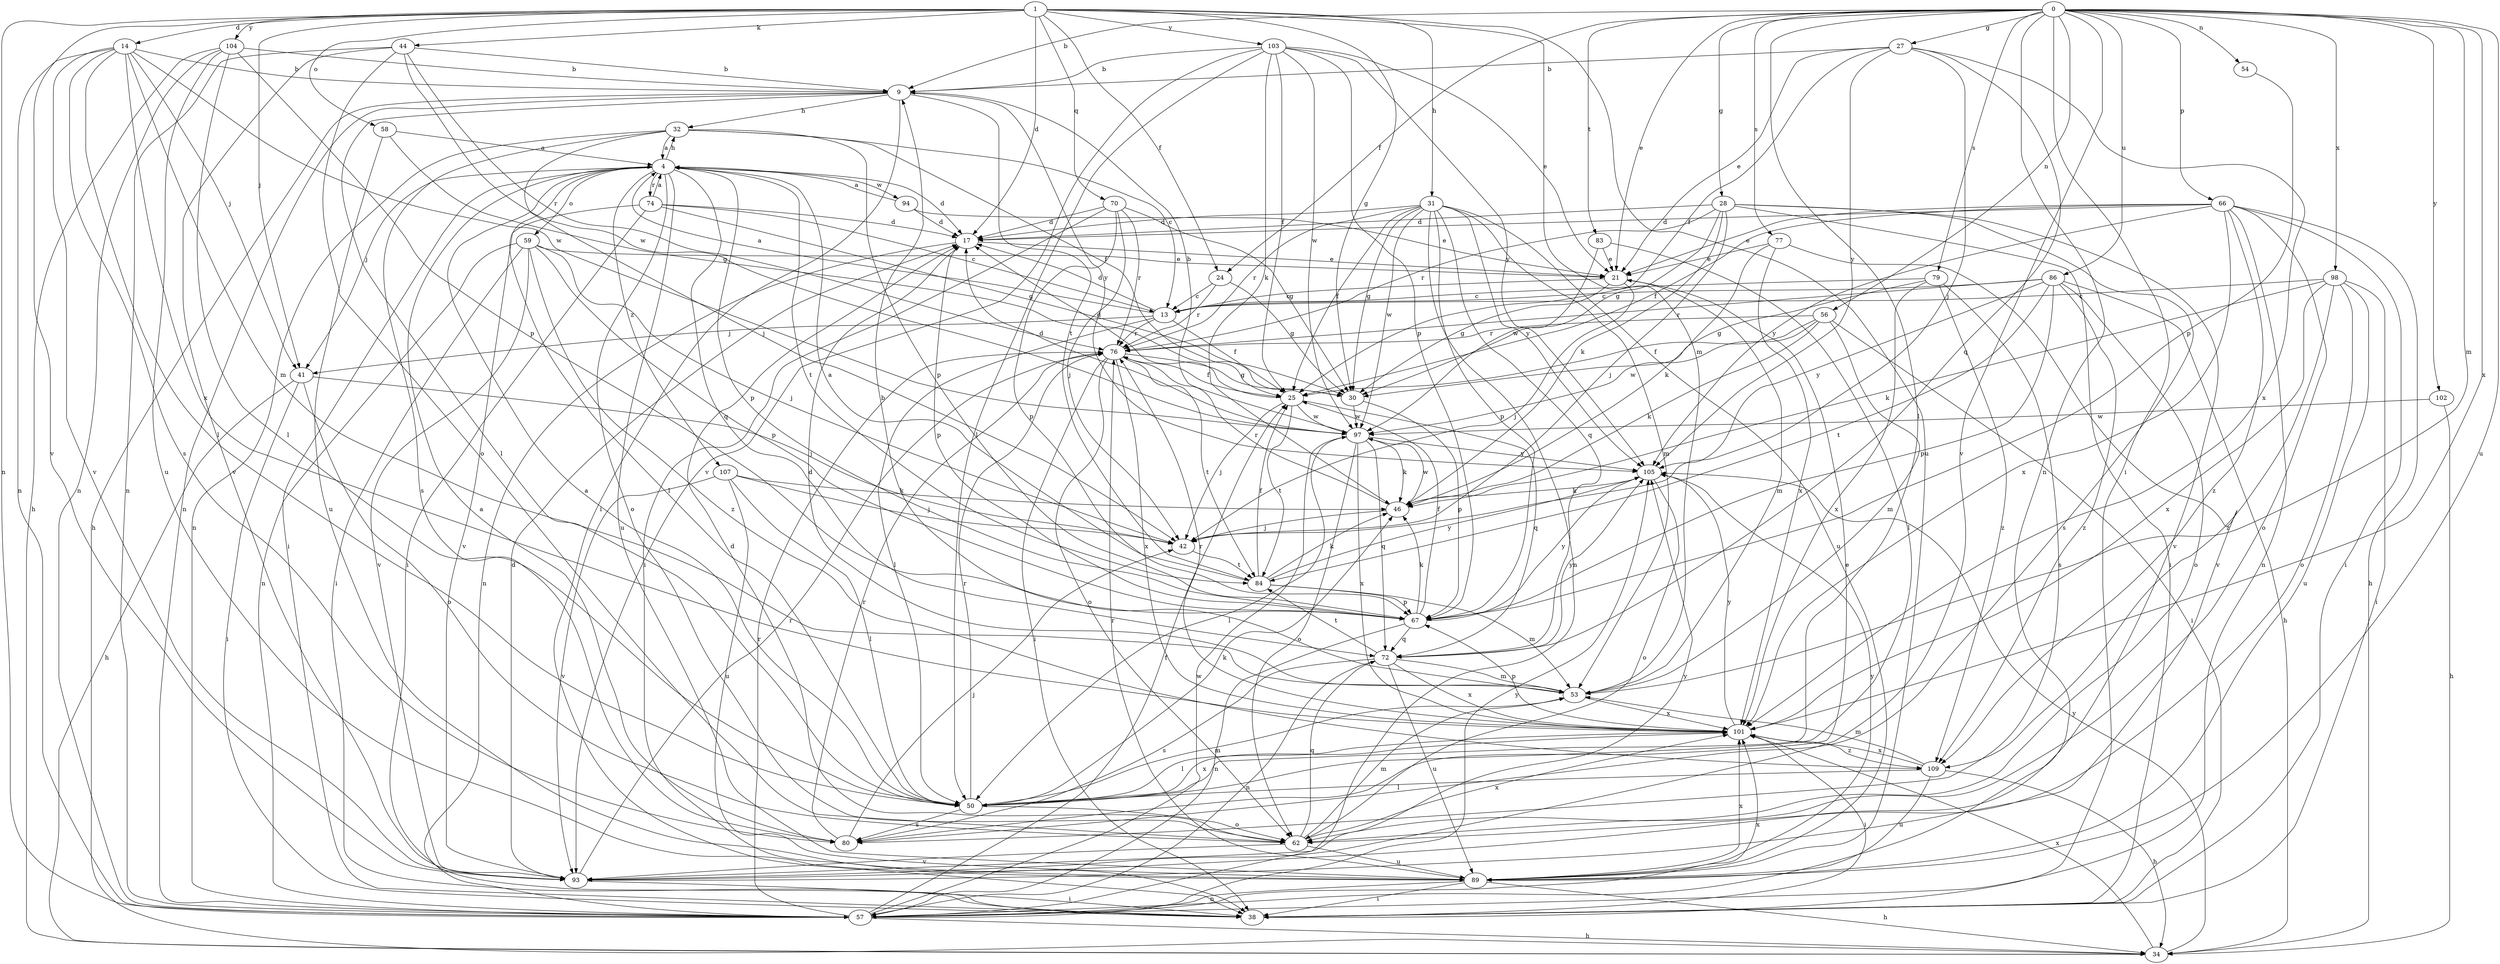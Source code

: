 strict digraph  {
0;
1;
4;
9;
13;
14;
17;
21;
24;
25;
27;
28;
30;
31;
32;
34;
38;
41;
42;
44;
46;
50;
53;
54;
56;
57;
58;
59;
62;
66;
67;
70;
72;
74;
76;
77;
79;
80;
83;
84;
86;
89;
93;
94;
97;
98;
101;
102;
103;
104;
105;
107;
109;
0 -> 9  [label=b];
0 -> 21  [label=e];
0 -> 24  [label=f];
0 -> 27  [label=g];
0 -> 28  [label=g];
0 -> 38  [label=i];
0 -> 50  [label=l];
0 -> 53  [label=m];
0 -> 54  [label=n];
0 -> 56  [label=n];
0 -> 57  [label=n];
0 -> 66  [label=p];
0 -> 77  [label=s];
0 -> 79  [label=s];
0 -> 83  [label=t];
0 -> 86  [label=u];
0 -> 89  [label=u];
0 -> 93  [label=v];
0 -> 98  [label=x];
0 -> 101  [label=x];
0 -> 102  [label=y];
1 -> 14  [label=d];
1 -> 17  [label=d];
1 -> 24  [label=f];
1 -> 30  [label=g];
1 -> 31  [label=h];
1 -> 41  [label=j];
1 -> 44  [label=k];
1 -> 53  [label=m];
1 -> 57  [label=n];
1 -> 58  [label=o];
1 -> 70  [label=q];
1 -> 89  [label=u];
1 -> 93  [label=v];
1 -> 103  [label=y];
1 -> 104  [label=y];
4 -> 17  [label=d];
4 -> 32  [label=h];
4 -> 38  [label=i];
4 -> 41  [label=j];
4 -> 50  [label=l];
4 -> 59  [label=o];
4 -> 62  [label=o];
4 -> 67  [label=p];
4 -> 72  [label=q];
4 -> 74  [label=r];
4 -> 84  [label=t];
4 -> 89  [label=u];
4 -> 94  [label=w];
4 -> 107  [label=z];
9 -> 32  [label=h];
9 -> 34  [label=h];
9 -> 38  [label=i];
9 -> 50  [label=l];
9 -> 57  [label=n];
9 -> 84  [label=t];
9 -> 105  [label=y];
13 -> 4  [label=a];
13 -> 17  [label=d];
13 -> 25  [label=f];
13 -> 41  [label=j];
13 -> 50  [label=l];
13 -> 76  [label=r];
14 -> 9  [label=b];
14 -> 41  [label=j];
14 -> 50  [label=l];
14 -> 53  [label=m];
14 -> 57  [label=n];
14 -> 80  [label=s];
14 -> 93  [label=v];
14 -> 97  [label=w];
14 -> 101  [label=x];
17 -> 21  [label=e];
17 -> 57  [label=n];
17 -> 67  [label=p];
21 -> 13  [label=c];
21 -> 30  [label=g];
21 -> 42  [label=j];
21 -> 53  [label=m];
24 -> 13  [label=c];
24 -> 30  [label=g];
24 -> 76  [label=r];
25 -> 17  [label=d];
25 -> 42  [label=j];
25 -> 72  [label=q];
25 -> 84  [label=t];
25 -> 97  [label=w];
27 -> 9  [label=b];
27 -> 21  [label=e];
27 -> 25  [label=f];
27 -> 42  [label=j];
27 -> 72  [label=q];
27 -> 101  [label=x];
27 -> 105  [label=y];
28 -> 17  [label=d];
28 -> 30  [label=g];
28 -> 38  [label=i];
28 -> 42  [label=j];
28 -> 46  [label=k];
28 -> 76  [label=r];
28 -> 80  [label=s];
28 -> 93  [label=v];
30 -> 67  [label=p];
30 -> 97  [label=w];
31 -> 17  [label=d];
31 -> 25  [label=f];
31 -> 30  [label=g];
31 -> 53  [label=m];
31 -> 57  [label=n];
31 -> 67  [label=p];
31 -> 72  [label=q];
31 -> 76  [label=r];
31 -> 89  [label=u];
31 -> 97  [label=w];
31 -> 105  [label=y];
32 -> 4  [label=a];
32 -> 13  [label=c];
32 -> 25  [label=f];
32 -> 42  [label=j];
32 -> 57  [label=n];
32 -> 67  [label=p];
32 -> 80  [label=s];
34 -> 101  [label=x];
34 -> 105  [label=y];
41 -> 34  [label=h];
41 -> 38  [label=i];
41 -> 42  [label=j];
41 -> 62  [label=o];
42 -> 84  [label=t];
44 -> 9  [label=b];
44 -> 57  [label=n];
44 -> 62  [label=o];
44 -> 76  [label=r];
44 -> 93  [label=v];
44 -> 97  [label=w];
46 -> 42  [label=j];
46 -> 76  [label=r];
46 -> 97  [label=w];
50 -> 4  [label=a];
50 -> 46  [label=k];
50 -> 53  [label=m];
50 -> 62  [label=o];
50 -> 76  [label=r];
50 -> 80  [label=s];
50 -> 101  [label=x];
53 -> 9  [label=b];
53 -> 17  [label=d];
53 -> 101  [label=x];
54 -> 67  [label=p];
56 -> 25  [label=f];
56 -> 38  [label=i];
56 -> 46  [label=k];
56 -> 53  [label=m];
56 -> 76  [label=r];
56 -> 97  [label=w];
57 -> 25  [label=f];
57 -> 34  [label=h];
57 -> 76  [label=r];
57 -> 97  [label=w];
57 -> 101  [label=x];
57 -> 105  [label=y];
58 -> 4  [label=a];
58 -> 30  [label=g];
58 -> 89  [label=u];
59 -> 21  [label=e];
59 -> 38  [label=i];
59 -> 42  [label=j];
59 -> 57  [label=n];
59 -> 67  [label=p];
59 -> 93  [label=v];
59 -> 109  [label=z];
62 -> 17  [label=d];
62 -> 53  [label=m];
62 -> 72  [label=q];
62 -> 89  [label=u];
62 -> 93  [label=v];
62 -> 101  [label=x];
66 -> 17  [label=d];
66 -> 21  [label=e];
66 -> 25  [label=f];
66 -> 34  [label=h];
66 -> 38  [label=i];
66 -> 57  [label=n];
66 -> 62  [label=o];
66 -> 101  [label=x];
66 -> 105  [label=y];
66 -> 109  [label=z];
67 -> 25  [label=f];
67 -> 46  [label=k];
67 -> 57  [label=n];
67 -> 72  [label=q];
67 -> 105  [label=y];
70 -> 17  [label=d];
70 -> 30  [label=g];
70 -> 38  [label=i];
70 -> 42  [label=j];
70 -> 67  [label=p];
70 -> 76  [label=r];
72 -> 53  [label=m];
72 -> 57  [label=n];
72 -> 80  [label=s];
72 -> 84  [label=t];
72 -> 89  [label=u];
72 -> 101  [label=x];
72 -> 105  [label=y];
74 -> 4  [label=a];
74 -> 13  [label=c];
74 -> 17  [label=d];
74 -> 30  [label=g];
74 -> 38  [label=i];
74 -> 93  [label=v];
76 -> 25  [label=f];
76 -> 30  [label=g];
76 -> 38  [label=i];
76 -> 62  [label=o];
76 -> 84  [label=t];
76 -> 101  [label=x];
77 -> 21  [label=e];
77 -> 46  [label=k];
77 -> 93  [label=v];
77 -> 101  [label=x];
79 -> 13  [label=c];
79 -> 30  [label=g];
79 -> 80  [label=s];
79 -> 101  [label=x];
79 -> 109  [label=z];
80 -> 4  [label=a];
80 -> 21  [label=e];
80 -> 42  [label=j];
80 -> 76  [label=r];
83 -> 21  [label=e];
83 -> 50  [label=l];
83 -> 97  [label=w];
84 -> 4  [label=a];
84 -> 25  [label=f];
84 -> 46  [label=k];
84 -> 53  [label=m];
84 -> 67  [label=p];
84 -> 105  [label=y];
86 -> 13  [label=c];
86 -> 34  [label=h];
86 -> 62  [label=o];
86 -> 67  [label=p];
86 -> 76  [label=r];
86 -> 84  [label=t];
86 -> 105  [label=y];
86 -> 109  [label=z];
89 -> 34  [label=h];
89 -> 38  [label=i];
89 -> 57  [label=n];
89 -> 76  [label=r];
89 -> 101  [label=x];
89 -> 105  [label=y];
93 -> 17  [label=d];
93 -> 38  [label=i];
93 -> 76  [label=r];
93 -> 105  [label=y];
94 -> 4  [label=a];
94 -> 17  [label=d];
94 -> 21  [label=e];
97 -> 9  [label=b];
97 -> 17  [label=d];
97 -> 46  [label=k];
97 -> 50  [label=l];
97 -> 62  [label=o];
97 -> 72  [label=q];
97 -> 101  [label=x];
97 -> 105  [label=y];
98 -> 13  [label=c];
98 -> 38  [label=i];
98 -> 46  [label=k];
98 -> 62  [label=o];
98 -> 89  [label=u];
98 -> 101  [label=x];
98 -> 109  [label=z];
101 -> 38  [label=i];
101 -> 50  [label=l];
101 -> 67  [label=p];
101 -> 76  [label=r];
101 -> 105  [label=y];
101 -> 109  [label=z];
102 -> 34  [label=h];
102 -> 97  [label=w];
103 -> 9  [label=b];
103 -> 21  [label=e];
103 -> 25  [label=f];
103 -> 46  [label=k];
103 -> 50  [label=l];
103 -> 67  [label=p];
103 -> 93  [label=v];
103 -> 97  [label=w];
103 -> 105  [label=y];
104 -> 9  [label=b];
104 -> 34  [label=h];
104 -> 50  [label=l];
104 -> 57  [label=n];
104 -> 67  [label=p];
104 -> 89  [label=u];
105 -> 46  [label=k];
105 -> 62  [label=o];
107 -> 42  [label=j];
107 -> 46  [label=k];
107 -> 50  [label=l];
107 -> 89  [label=u];
107 -> 93  [label=v];
109 -> 34  [label=h];
109 -> 50  [label=l];
109 -> 53  [label=m];
109 -> 89  [label=u];
109 -> 101  [label=x];
}
